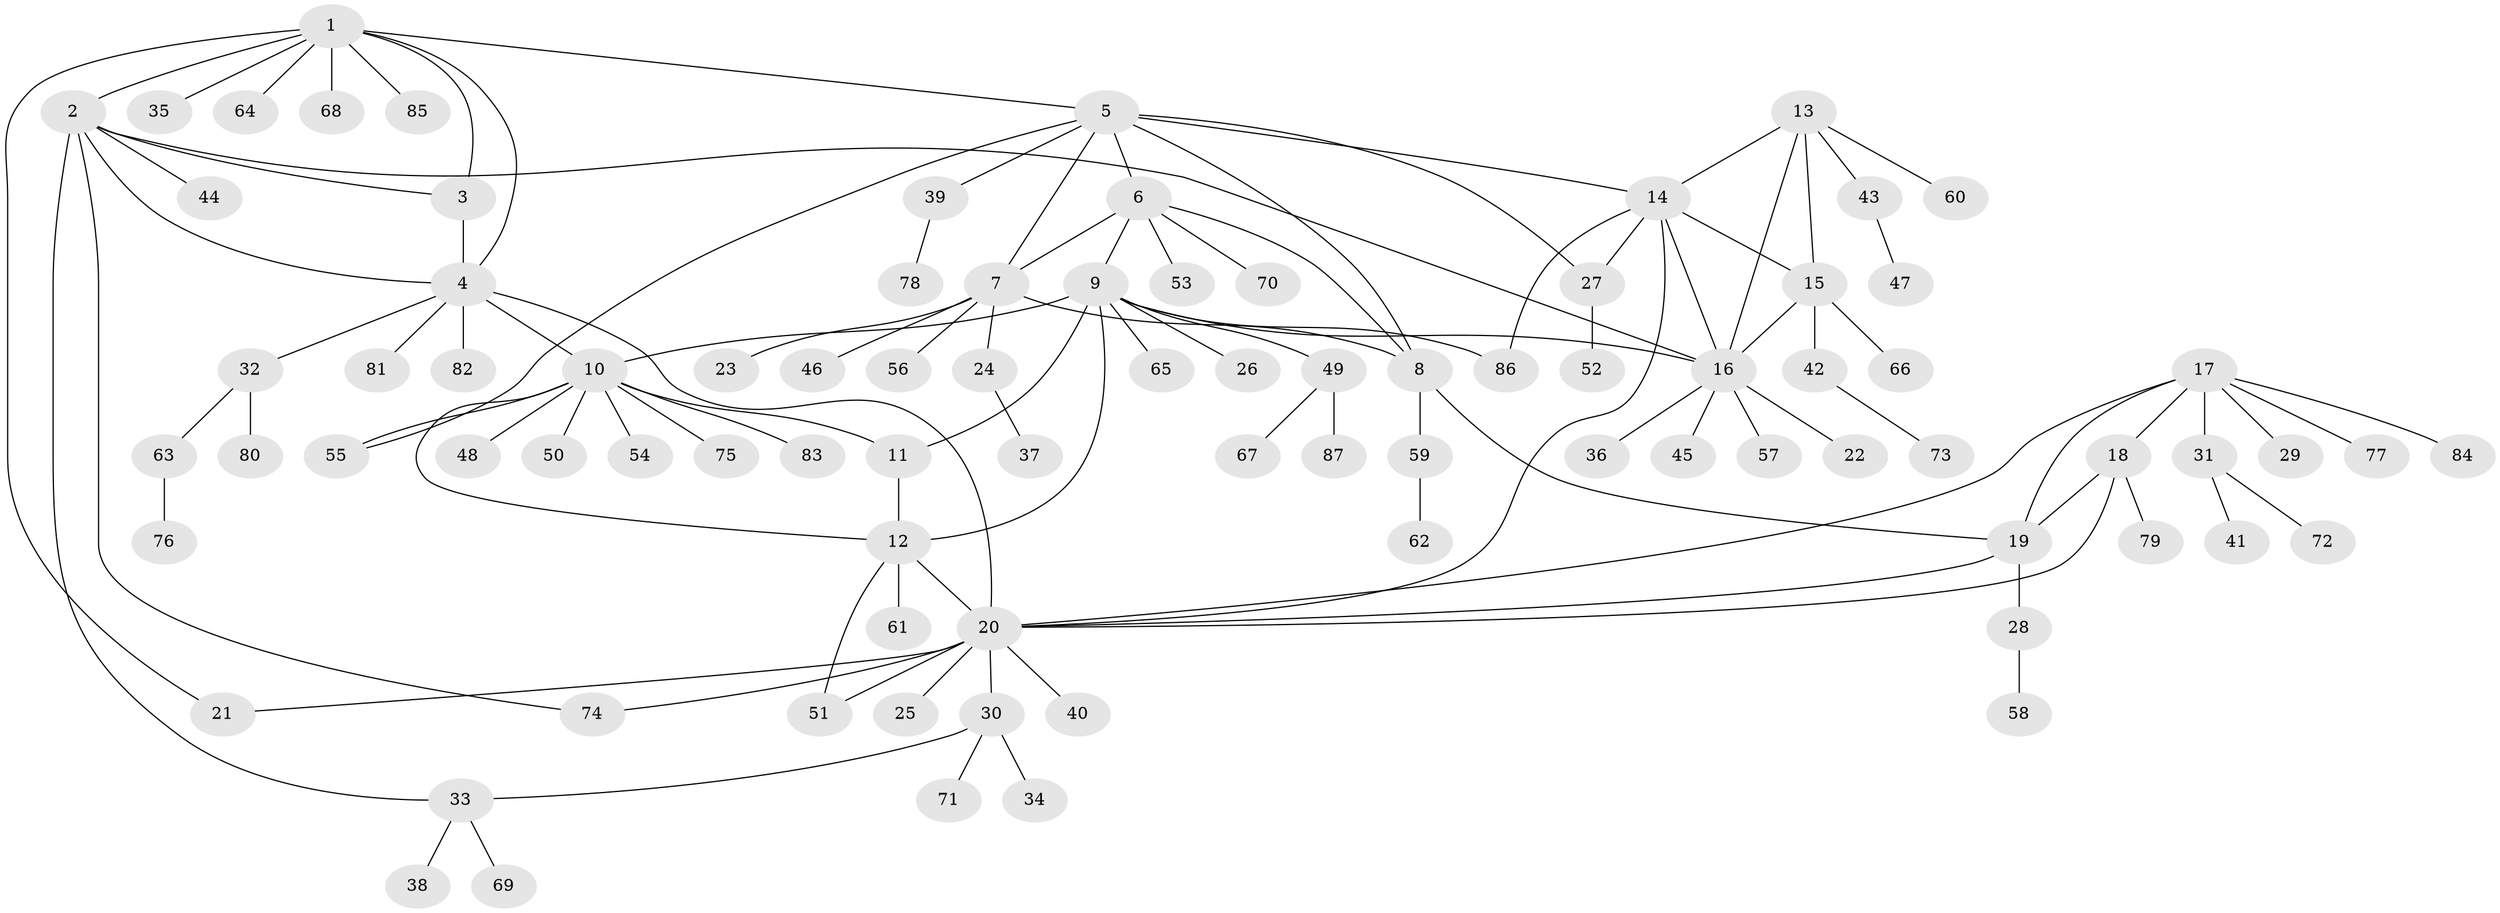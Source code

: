 // coarse degree distribution, {9: 0.030303030303030304, 7: 0.045454545454545456, 3: 0.07575757575757576, 10: 0.015151515151515152, 5: 0.06060606060606061, 4: 0.045454545454545456, 16: 0.015151515151515152, 6: 0.015151515151515152, 12: 0.015151515151515152, 1: 0.5757575757575758, 2: 0.10606060606060606}
// Generated by graph-tools (version 1.1) at 2025/42/03/06/25 10:42:13]
// undirected, 87 vertices, 114 edges
graph export_dot {
graph [start="1"]
  node [color=gray90,style=filled];
  1;
  2;
  3;
  4;
  5;
  6;
  7;
  8;
  9;
  10;
  11;
  12;
  13;
  14;
  15;
  16;
  17;
  18;
  19;
  20;
  21;
  22;
  23;
  24;
  25;
  26;
  27;
  28;
  29;
  30;
  31;
  32;
  33;
  34;
  35;
  36;
  37;
  38;
  39;
  40;
  41;
  42;
  43;
  44;
  45;
  46;
  47;
  48;
  49;
  50;
  51;
  52;
  53;
  54;
  55;
  56;
  57;
  58;
  59;
  60;
  61;
  62;
  63;
  64;
  65;
  66;
  67;
  68;
  69;
  70;
  71;
  72;
  73;
  74;
  75;
  76;
  77;
  78;
  79;
  80;
  81;
  82;
  83;
  84;
  85;
  86;
  87;
  1 -- 2;
  1 -- 3;
  1 -- 4;
  1 -- 5;
  1 -- 21;
  1 -- 35;
  1 -- 64;
  1 -- 68;
  1 -- 85;
  2 -- 3;
  2 -- 4;
  2 -- 16;
  2 -- 33;
  2 -- 44;
  2 -- 74;
  3 -- 4;
  4 -- 10;
  4 -- 20;
  4 -- 32;
  4 -- 81;
  4 -- 82;
  5 -- 6;
  5 -- 7;
  5 -- 8;
  5 -- 14;
  5 -- 27;
  5 -- 39;
  5 -- 55;
  6 -- 7;
  6 -- 8;
  6 -- 9;
  6 -- 53;
  6 -- 70;
  7 -- 8;
  7 -- 23;
  7 -- 24;
  7 -- 46;
  7 -- 56;
  8 -- 19;
  8 -- 59;
  9 -- 10;
  9 -- 11;
  9 -- 12;
  9 -- 16;
  9 -- 26;
  9 -- 49;
  9 -- 65;
  9 -- 86;
  10 -- 11;
  10 -- 12;
  10 -- 48;
  10 -- 50;
  10 -- 54;
  10 -- 55;
  10 -- 75;
  10 -- 83;
  11 -- 12;
  12 -- 20;
  12 -- 51;
  12 -- 61;
  13 -- 14;
  13 -- 15;
  13 -- 16;
  13 -- 43;
  13 -- 60;
  14 -- 15;
  14 -- 16;
  14 -- 20;
  14 -- 27;
  14 -- 86;
  15 -- 16;
  15 -- 42;
  15 -- 66;
  16 -- 22;
  16 -- 36;
  16 -- 45;
  16 -- 57;
  17 -- 18;
  17 -- 19;
  17 -- 20;
  17 -- 29;
  17 -- 31;
  17 -- 77;
  17 -- 84;
  18 -- 19;
  18 -- 20;
  18 -- 79;
  19 -- 20;
  19 -- 28;
  20 -- 21;
  20 -- 25;
  20 -- 30;
  20 -- 40;
  20 -- 51;
  20 -- 74;
  24 -- 37;
  27 -- 52;
  28 -- 58;
  30 -- 33;
  30 -- 34;
  30 -- 71;
  31 -- 41;
  31 -- 72;
  32 -- 63;
  32 -- 80;
  33 -- 38;
  33 -- 69;
  39 -- 78;
  42 -- 73;
  43 -- 47;
  49 -- 67;
  49 -- 87;
  59 -- 62;
  63 -- 76;
}
